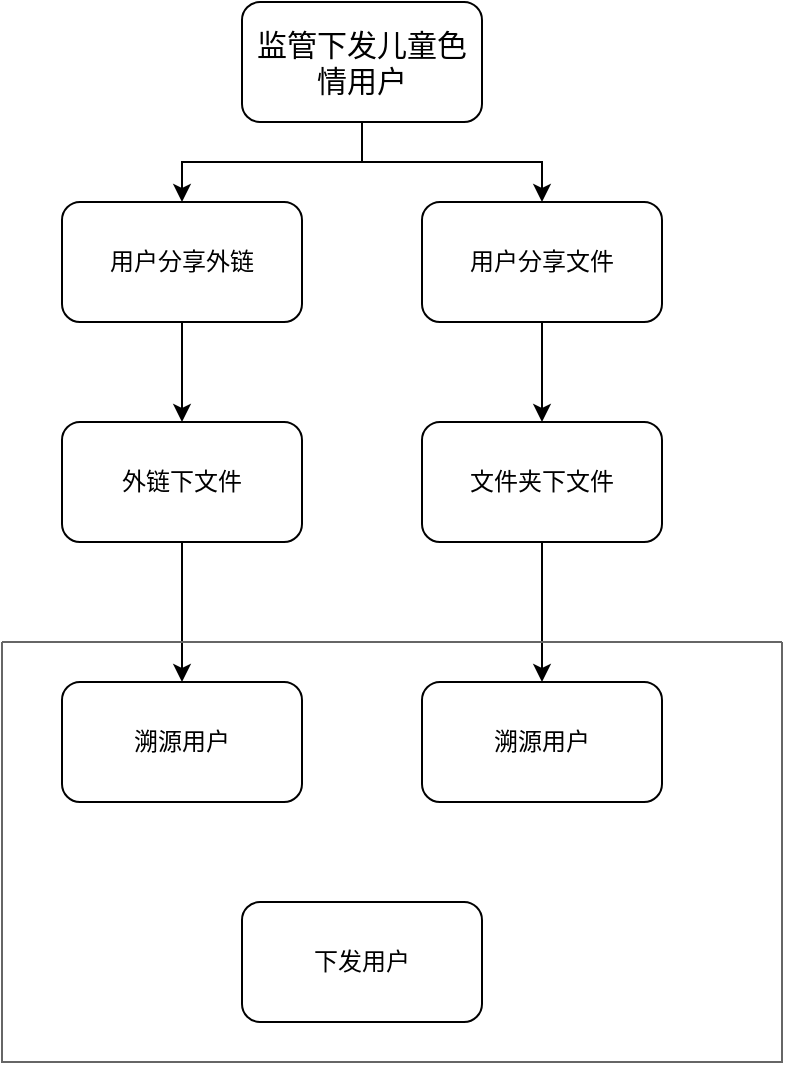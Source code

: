 <mxfile version="21.3.5" type="github">
  <diagram name="第 1 页" id="ln_IlPdDiORjP3YLv3bt">
    <mxGraphModel dx="954" dy="590" grid="1" gridSize="10" guides="1" tooltips="1" connect="1" arrows="1" fold="1" page="1" pageScale="1" pageWidth="827" pageHeight="1169" math="0" shadow="0">
      <root>
        <mxCell id="0" />
        <mxCell id="1" parent="0" />
        <mxCell id="__9nwrpT_g-zmR8Oy9NC-9" style="edgeStyle=orthogonalEdgeStyle;rounded=0;orthogonalLoop=1;jettySize=auto;html=1;entryX=0.5;entryY=0;entryDx=0;entryDy=0;" edge="1" parent="1" source="__9nwrpT_g-zmR8Oy9NC-1" target="__9nwrpT_g-zmR8Oy9NC-2">
          <mxGeometry relative="1" as="geometry" />
        </mxCell>
        <mxCell id="__9nwrpT_g-zmR8Oy9NC-10" style="edgeStyle=orthogonalEdgeStyle;rounded=0;orthogonalLoop=1;jettySize=auto;html=1;entryX=0.5;entryY=0;entryDx=0;entryDy=0;" edge="1" parent="1" source="__9nwrpT_g-zmR8Oy9NC-1" target="__9nwrpT_g-zmR8Oy9NC-3">
          <mxGeometry relative="1" as="geometry" />
        </mxCell>
        <mxCell id="__9nwrpT_g-zmR8Oy9NC-1" value="&lt;font style=&quot;font-size: 15px;&quot;&gt;监管下发儿童色情用户&lt;/font&gt;" style="rounded=1;whiteSpace=wrap;html=1;" vertex="1" parent="1">
          <mxGeometry x="370" y="80" width="120" height="60" as="geometry" />
        </mxCell>
        <mxCell id="__9nwrpT_g-zmR8Oy9NC-11" style="edgeStyle=orthogonalEdgeStyle;rounded=0;orthogonalLoop=1;jettySize=auto;html=1;entryX=0.5;entryY=0;entryDx=0;entryDy=0;" edge="1" parent="1" source="__9nwrpT_g-zmR8Oy9NC-2" target="__9nwrpT_g-zmR8Oy9NC-4">
          <mxGeometry relative="1" as="geometry" />
        </mxCell>
        <mxCell id="__9nwrpT_g-zmR8Oy9NC-2" value="用户分享外链" style="rounded=1;whiteSpace=wrap;html=1;" vertex="1" parent="1">
          <mxGeometry x="280" y="180" width="120" height="60" as="geometry" />
        </mxCell>
        <mxCell id="__9nwrpT_g-zmR8Oy9NC-12" style="edgeStyle=orthogonalEdgeStyle;rounded=0;orthogonalLoop=1;jettySize=auto;html=1;entryX=0.5;entryY=0;entryDx=0;entryDy=0;" edge="1" parent="1" source="__9nwrpT_g-zmR8Oy9NC-3" target="__9nwrpT_g-zmR8Oy9NC-6">
          <mxGeometry relative="1" as="geometry" />
        </mxCell>
        <mxCell id="__9nwrpT_g-zmR8Oy9NC-3" value="用户分享文件" style="rounded=1;whiteSpace=wrap;html=1;" vertex="1" parent="1">
          <mxGeometry x="460" y="180" width="120" height="60" as="geometry" />
        </mxCell>
        <mxCell id="__9nwrpT_g-zmR8Oy9NC-13" style="edgeStyle=orthogonalEdgeStyle;rounded=0;orthogonalLoop=1;jettySize=auto;html=1;entryX=0.5;entryY=0;entryDx=0;entryDy=0;" edge="1" parent="1" source="__9nwrpT_g-zmR8Oy9NC-4" target="__9nwrpT_g-zmR8Oy9NC-5">
          <mxGeometry relative="1" as="geometry" />
        </mxCell>
        <mxCell id="__9nwrpT_g-zmR8Oy9NC-4" value="外链下文件" style="rounded=1;whiteSpace=wrap;html=1;" vertex="1" parent="1">
          <mxGeometry x="280" y="290" width="120" height="60" as="geometry" />
        </mxCell>
        <mxCell id="__9nwrpT_g-zmR8Oy9NC-5" value="溯源用户" style="rounded=1;whiteSpace=wrap;html=1;" vertex="1" parent="1">
          <mxGeometry x="280" y="420" width="120" height="60" as="geometry" />
        </mxCell>
        <mxCell id="__9nwrpT_g-zmR8Oy9NC-16" style="edgeStyle=orthogonalEdgeStyle;rounded=0;orthogonalLoop=1;jettySize=auto;html=1;entryX=0.5;entryY=0;entryDx=0;entryDy=0;" edge="1" parent="1" source="__9nwrpT_g-zmR8Oy9NC-6" target="__9nwrpT_g-zmR8Oy9NC-15">
          <mxGeometry relative="1" as="geometry" />
        </mxCell>
        <mxCell id="__9nwrpT_g-zmR8Oy9NC-6" value="文件夹下文件" style="rounded=1;whiteSpace=wrap;html=1;" vertex="1" parent="1">
          <mxGeometry x="460" y="290" width="120" height="60" as="geometry" />
        </mxCell>
        <mxCell id="__9nwrpT_g-zmR8Oy9NC-15" value="溯源用户" style="rounded=1;whiteSpace=wrap;html=1;" vertex="1" parent="1">
          <mxGeometry x="460" y="420" width="120" height="60" as="geometry" />
        </mxCell>
        <mxCell id="__9nwrpT_g-zmR8Oy9NC-17" value="下发用户" style="rounded=1;whiteSpace=wrap;html=1;" vertex="1" parent="1">
          <mxGeometry x="370" y="530" width="120" height="60" as="geometry" />
        </mxCell>
        <mxCell id="__9nwrpT_g-zmR8Oy9NC-18" value="" style="swimlane;startSize=0;fillColor=#f5f5f5;strokeColor=#666666;fontColor=#333333;" vertex="1" parent="1">
          <mxGeometry x="250" y="400" width="390" height="210" as="geometry" />
        </mxCell>
      </root>
    </mxGraphModel>
  </diagram>
</mxfile>
